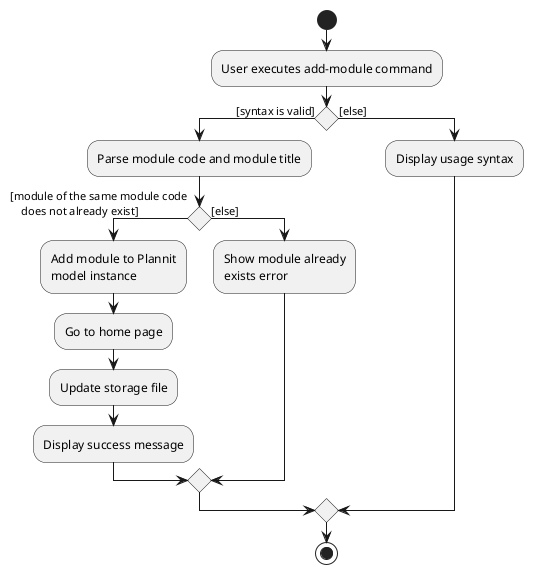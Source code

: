 @startuml
start
:User executes add-module command;

/'
@@author cheeheng-reused
Comment reused from AB3 Activity Diagram Template.
'/
'Since the beta syntax does not support placing the condition outside the
'diamond we place it as the true branch instead.
'@@author

if () then ([syntax is valid])
    :Parse module code and module title;
    if () then ([module of the same module code
    does not already exist])
        :Add module to Plannit
        model instance;
        :Go to home page;
        :Update storage file;
        :Display success message;
    else ([else])
        :Show module already
        exists error;
    endif
else ([else])
    :Display usage syntax;
endif
stop
@enduml
